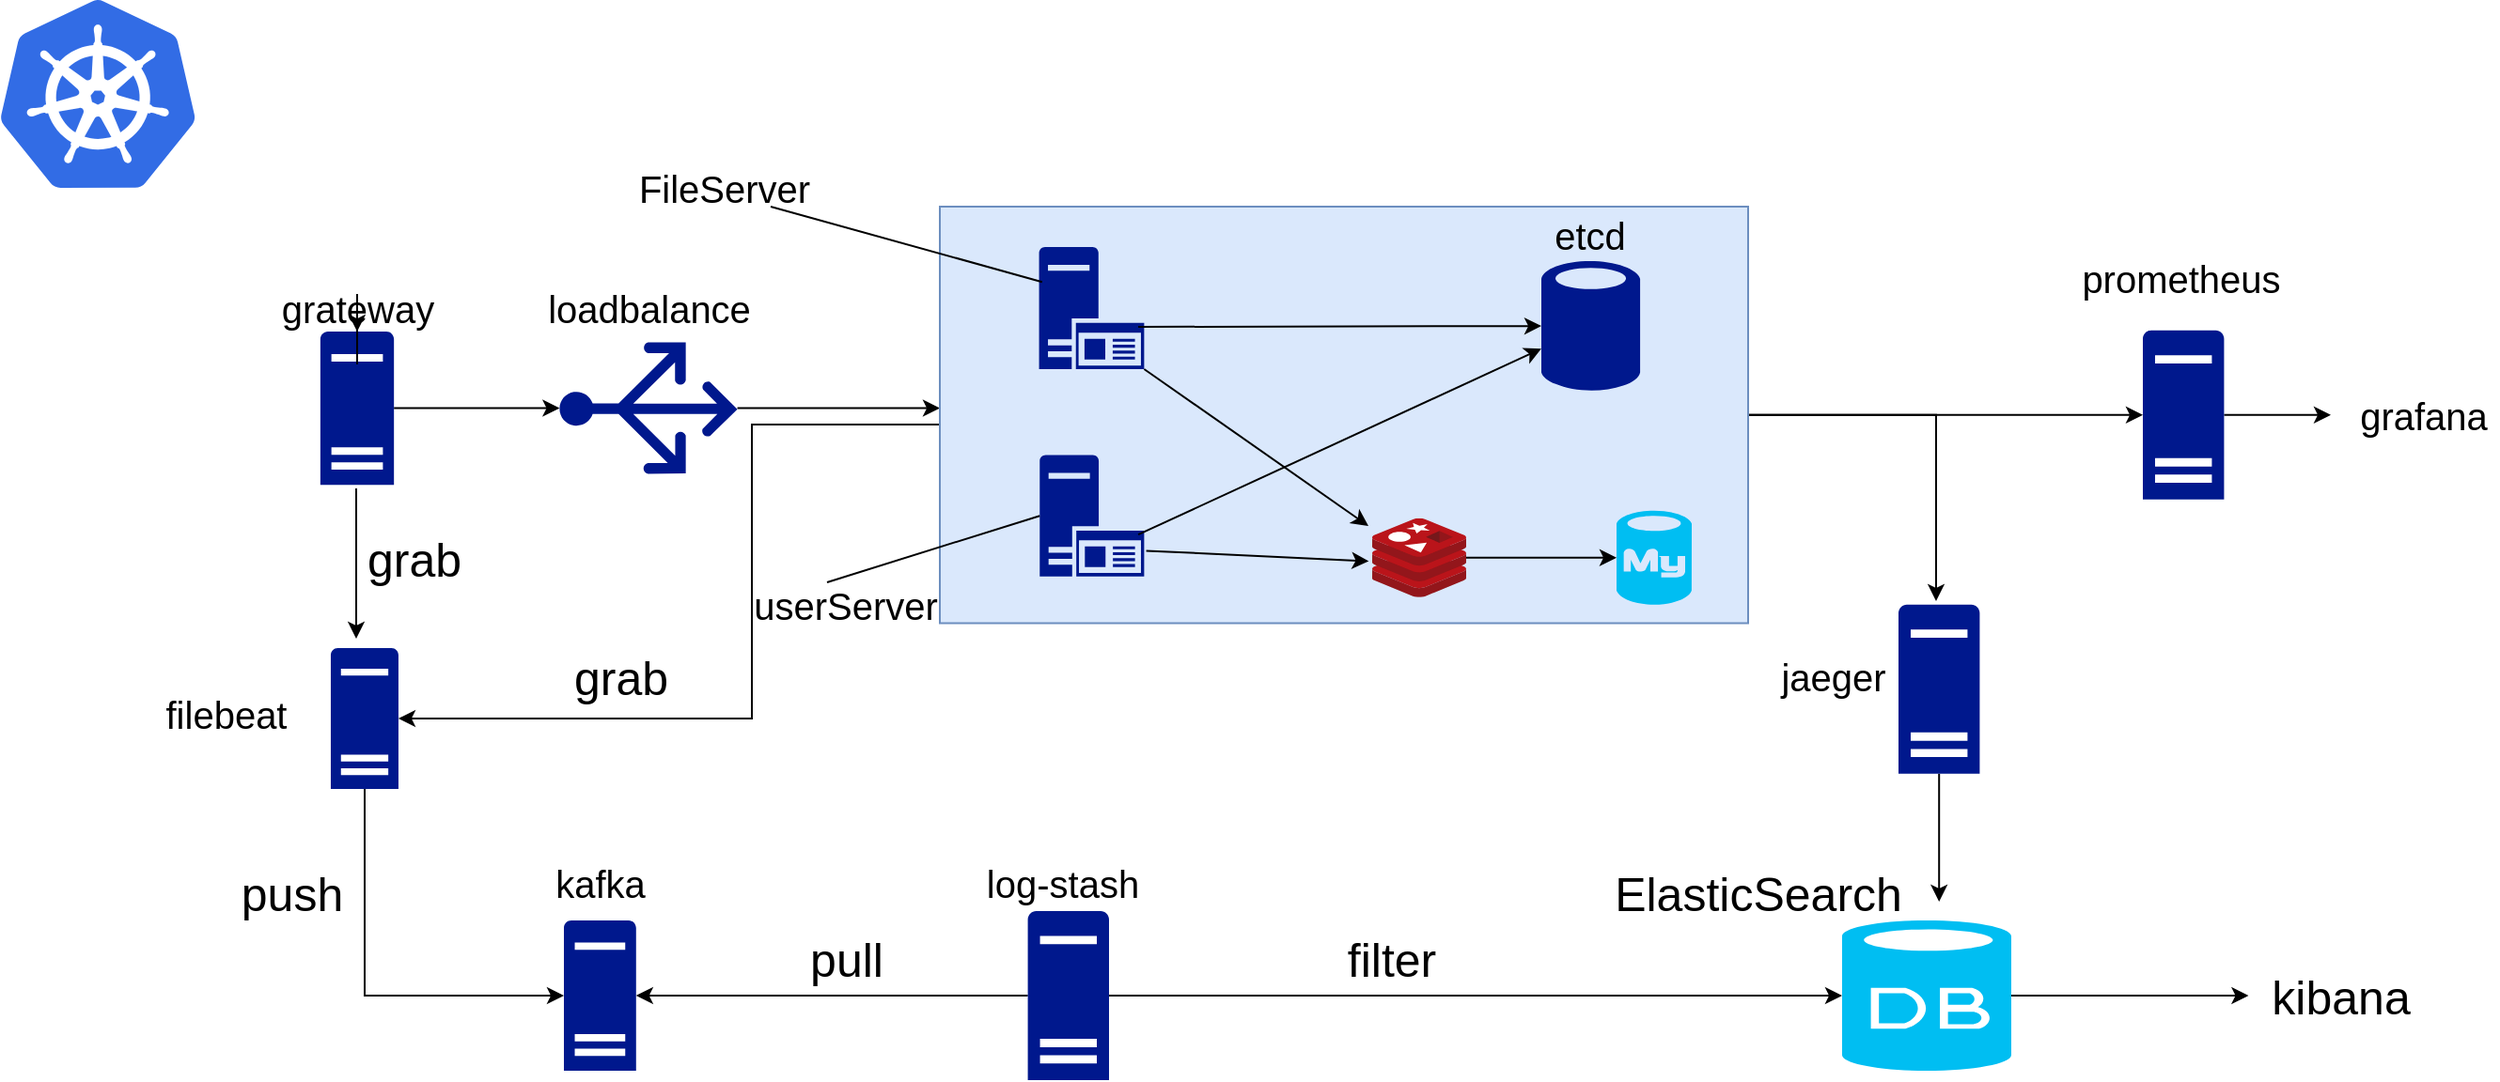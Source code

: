 <mxfile version="12.9.3" type="device"><diagram id="7gcUSTIZ7YSJ5vT40chW" name="Page-1"><mxGraphModel dx="2193" dy="632" grid="1" gridSize="10" guides="1" tooltips="1" connect="1" arrows="1" fold="1" page="1" pageScale="1" pageWidth="1169" pageHeight="827" math="0" shadow="0"><root><mxCell id="0"/><mxCell id="1" parent="0"/><mxCell id="BgYG4mhUkTzDL5xvULRk-18" style="edgeStyle=orthogonalEdgeStyle;rounded=0;orthogonalLoop=1;jettySize=auto;html=1;" parent="1" source="BgYG4mhUkTzDL5xvULRk-5" edge="1"><mxGeometry relative="1" as="geometry"><mxPoint x="340" y="457.295" as="targetPoint"/></mxGeometry></mxCell><mxCell id="BgYG4mhUkTzDL5xvULRk-5" value="" style="aspect=fixed;pointerEvents=1;shadow=0;dashed=0;html=1;strokeColor=none;labelPosition=center;verticalLabelPosition=bottom;verticalAlign=top;align=center;fillColor=#00188D;shape=mxgraph.azure.load_balancer_generic;rotation=-90;" parent="1" vertex="1"><mxGeometry x="150" y="410" width="70" height="94.59" as="geometry"/></mxCell><mxCell id="BgYG4mhUkTzDL5xvULRk-9" style="edgeStyle=orthogonalEdgeStyle;rounded=0;orthogonalLoop=1;jettySize=auto;html=1;entryX=0.5;entryY=0;entryDx=0;entryDy=0;entryPerimeter=0;" parent="1" source="BgYG4mhUkTzDL5xvULRk-6" target="BgYG4mhUkTzDL5xvULRk-5" edge="1"><mxGeometry relative="1" as="geometry"/></mxCell><mxCell id="BgYG4mhUkTzDL5xvULRk-6" value="" style="aspect=fixed;pointerEvents=1;shadow=0;dashed=0;html=1;strokeColor=none;labelPosition=center;verticalLabelPosition=bottom;verticalAlign=top;align=center;fillColor=#00188D;shape=mxgraph.mscae.enterprise.server_generic" parent="1" vertex="1"><mxGeometry x="10.43" y="416.52" width="39.15" height="81.55" as="geometry"/></mxCell><mxCell id="2t9KR0I9KcVYzGZJoxqG-3" value="" style="edgeStyle=orthogonalEdgeStyle;rounded=0;orthogonalLoop=1;jettySize=auto;html=1;" parent="1" source="BgYG4mhUkTzDL5xvULRk-10" target="BgYG4mhUkTzDL5xvULRk-6" edge="1"><mxGeometry relative="1" as="geometry"/></mxCell><mxCell id="BgYG4mhUkTzDL5xvULRk-10" value="&lt;font style=&quot;font-size: 20px&quot;&gt;grateway&lt;/font&gt;" style="text;html=1;align=center;verticalAlign=middle;resizable=0;points=[];autosize=1;" parent="1" vertex="1"><mxGeometry x="-20" y="394" width="100" height="20" as="geometry"/></mxCell><mxCell id="BgYG4mhUkTzDL5xvULRk-11" value="&lt;font style=&quot;font-size: 20px&quot;&gt;loadbalance&lt;/font&gt;" style="text;html=1;align=center;verticalAlign=middle;resizable=0;points=[];autosize=1;" parent="1" vertex="1"><mxGeometry x="125" y="394" width="120" height="20" as="geometry"/></mxCell><mxCell id="BgYG4mhUkTzDL5xvULRk-68" style="edgeStyle=orthogonalEdgeStyle;rounded=0;orthogonalLoop=1;jettySize=auto;html=1;entryX=1;entryY=0.5;entryDx=0;entryDy=0;entryPerimeter=0;" parent="1" source="BgYG4mhUkTzDL5xvULRk-17" target="BgYG4mhUkTzDL5xvULRk-62" edge="1"><mxGeometry relative="1" as="geometry"><Array as="points"><mxPoint x="240" y="466"/><mxPoint x="240" y="623"/></Array></mxGeometry></mxCell><mxCell id="BgYG4mhUkTzDL5xvULRk-105" style="edgeStyle=orthogonalEdgeStyle;rounded=0;orthogonalLoop=1;jettySize=auto;html=1;exitX=1;exitY=0.5;exitDx=0;exitDy=0;" parent="1" source="BgYG4mhUkTzDL5xvULRk-17" edge="1"><mxGeometry relative="1" as="geometry"><mxPoint x="870" y="560" as="targetPoint"/><Array as="points"><mxPoint x="870" y="461"/></Array></mxGeometry></mxCell><mxCell id="BgYG4mhUkTzDL5xvULRk-109" style="edgeStyle=orthogonalEdgeStyle;rounded=0;orthogonalLoop=1;jettySize=auto;html=1;" parent="1" source="BgYG4mhUkTzDL5xvULRk-17" edge="1"><mxGeometry relative="1" as="geometry"><mxPoint x="980" y="460.875" as="targetPoint"/></mxGeometry></mxCell><mxCell id="BgYG4mhUkTzDL5xvULRk-17" value="" style="rounded=0;whiteSpace=wrap;html=1;fillColor=#dae8fc;strokeColor=#6c8ebf;" parent="1" vertex="1"><mxGeometry x="340" y="350" width="430" height="221.75" as="geometry"/></mxCell><mxCell id="BgYG4mhUkTzDL5xvULRk-19" value="" style="verticalLabelPosition=bottom;html=1;verticalAlign=top;align=center;strokeColor=none;fillColor=#00BEF2;shape=mxgraph.azure.mysql_database;" parent="1" vertex="1"><mxGeometry x="700" y="511.89" width="40" height="50" as="geometry"/></mxCell><mxCell id="BgYG4mhUkTzDL5xvULRk-20" value="" style="aspect=fixed;pointerEvents=1;shadow=0;dashed=0;html=1;strokeColor=none;labelPosition=center;verticalLabelPosition=bottom;verticalAlign=top;align=center;fillColor=#00188D;shape=mxgraph.mscae.enterprise.application_server2" parent="1" vertex="1"><mxGeometry x="392.79" y="371.5" width="55.9" height="65" as="geometry"/></mxCell><mxCell id="BgYG4mhUkTzDL5xvULRk-21" value="" style="aspect=fixed;pointerEvents=1;shadow=0;dashed=0;html=1;strokeColor=none;labelPosition=center;verticalLabelPosition=bottom;verticalAlign=top;align=center;fillColor=#00188D;shape=mxgraph.mscae.enterprise.application_server2" parent="1" vertex="1"><mxGeometry x="393.14" y="482.3" width="55.55" height="64.59" as="geometry"/></mxCell><mxCell id="BgYG4mhUkTzDL5xvULRk-40" value="" style="endArrow=classic;html=1;" parent="1" target="BgYG4mhUkTzDL5xvULRk-48" edge="1"><mxGeometry width="50" height="50" relative="1" as="geometry"><mxPoint x="445.55" y="524.6" as="sourcePoint"/><mxPoint x="485.55" y="482.3" as="targetPoint"/></mxGeometry></mxCell><mxCell id="BgYG4mhUkTzDL5xvULRk-41" value="" style="endArrow=classic;html=1;" parent="1" target="BgYG4mhUkTzDL5xvULRk-48" edge="1"><mxGeometry width="50" height="50" relative="1" as="geometry"><mxPoint x="445.55" y="414" as="sourcePoint"/><mxPoint x="475.55" y="455" as="targetPoint"/></mxGeometry></mxCell><mxCell id="BgYG4mhUkTzDL5xvULRk-48" value="" style="aspect=fixed;pointerEvents=1;shadow=0;dashed=0;html=1;strokeColor=none;labelPosition=center;verticalLabelPosition=bottom;verticalAlign=top;align=center;fillColor=#00188D;shape=mxgraph.mscae.enterprise.database_generic" parent="1" vertex="1"><mxGeometry x="660" y="378" width="52.54" height="71" as="geometry"/></mxCell><mxCell id="BgYG4mhUkTzDL5xvULRk-50" value="&lt;font style=&quot;font-size: 20px&quot;&gt;etcd&lt;/font&gt;" style="text;html=1;strokeColor=none;fillColor=none;align=center;verticalAlign=middle;whiteSpace=wrap;rounded=0;" parent="1" vertex="1"><mxGeometry x="666.27" y="350" width="40" height="30" as="geometry"/></mxCell><mxCell id="BgYG4mhUkTzDL5xvULRk-51" value="" style="endArrow=none;html=1;entryX=0;entryY=0.5;entryDx=0;entryDy=0;entryPerimeter=0;" parent="1" target="BgYG4mhUkTzDL5xvULRk-21" edge="1"><mxGeometry width="50" height="50" relative="1" as="geometry"><mxPoint x="280" y="550" as="sourcePoint"/><mxPoint x="300" y="520" as="targetPoint"/></mxGeometry></mxCell><mxCell id="BgYG4mhUkTzDL5xvULRk-52" value="&lt;font style=&quot;font-size: 20px&quot;&gt;userServer&lt;/font&gt;" style="text;html=1;strokeColor=none;fillColor=none;align=center;verticalAlign=middle;whiteSpace=wrap;rounded=0;" parent="1" vertex="1"><mxGeometry x="270" y="551.75" width="40" height="20" as="geometry"/></mxCell><mxCell id="BgYG4mhUkTzDL5xvULRk-57" value="" style="endArrow=none;html=1;entryX=0.029;entryY=0.286;entryDx=0;entryDy=0;entryPerimeter=0;" parent="1" target="BgYG4mhUkTzDL5xvULRk-20" edge="1"><mxGeometry width="50" height="50" relative="1" as="geometry"><mxPoint x="250" y="350" as="sourcePoint"/><mxPoint x="250" y="320" as="targetPoint"/></mxGeometry></mxCell><mxCell id="BgYG4mhUkTzDL5xvULRk-58" value="&lt;font style=&quot;font-size: 20px&quot;&gt;FileServer&lt;/font&gt;" style="text;html=1;align=center;verticalAlign=middle;resizable=0;points=[];autosize=1;" parent="1" vertex="1"><mxGeometry x="170" y="330" width="110" height="20" as="geometry"/></mxCell><mxCell id="BgYG4mhUkTzDL5xvULRk-59" value="" style="endArrow=classic;html=1;" parent="1" edge="1"><mxGeometry width="50" height="50" relative="1" as="geometry"><mxPoint x="29.5" y="500" as="sourcePoint"/><mxPoint x="29.5" y="580" as="targetPoint"/><Array as="points"><mxPoint x="29.5" y="530"/><mxPoint x="29.5" y="560"/></Array></mxGeometry></mxCell><mxCell id="BgYG4mhUkTzDL5xvULRk-60" value="&lt;font style=&quot;font-size: 25px&quot;&gt;grab&lt;/font&gt;" style="text;html=1;align=center;verticalAlign=middle;resizable=0;points=[];autosize=1;" parent="1" vertex="1"><mxGeometry x="25" y="526.89" width="70" height="20" as="geometry"/></mxCell><mxCell id="BgYG4mhUkTzDL5xvULRk-77" style="edgeStyle=orthogonalEdgeStyle;rounded=0;orthogonalLoop=1;jettySize=auto;html=1;entryX=0;entryY=0.5;entryDx=0;entryDy=0;entryPerimeter=0;" parent="1" source="BgYG4mhUkTzDL5xvULRk-62" target="BgYG4mhUkTzDL5xvULRk-75" edge="1"><mxGeometry relative="1" as="geometry"><Array as="points"><mxPoint x="34" y="770"/></Array></mxGeometry></mxCell><mxCell id="BgYG4mhUkTzDL5xvULRk-62" value="" style="aspect=fixed;pointerEvents=1;shadow=0;dashed=0;html=1;strokeColor=none;labelPosition=center;verticalLabelPosition=bottom;verticalAlign=top;align=center;fillColor=#00188D;shape=mxgraph.mscae.enterprise.server_generic" parent="1" vertex="1"><mxGeometry x="15.98" y="585" width="36" height="75" as="geometry"/></mxCell><mxCell id="BgYG4mhUkTzDL5xvULRk-63" value="&lt;font style=&quot;font-size: 20px&quot;&gt;filebeat&lt;/font&gt;" style="text;html=1;align=center;verticalAlign=middle;resizable=0;points=[];autosize=1;" parent="1" vertex="1"><mxGeometry x="-80" y="610" width="80" height="20" as="geometry"/></mxCell><mxCell id="BgYG4mhUkTzDL5xvULRk-73" value="&lt;font style=&quot;font-size: 25px&quot;&gt;grab&lt;/font&gt;" style="text;html=1;align=center;verticalAlign=middle;resizable=0;points=[];autosize=1;" parent="1" vertex="1"><mxGeometry x="135" y="590" width="70" height="20" as="geometry"/></mxCell><mxCell id="BgYG4mhUkTzDL5xvULRk-75" value="" style="aspect=fixed;pointerEvents=1;shadow=0;dashed=0;html=1;strokeColor=none;labelPosition=center;verticalLabelPosition=bottom;verticalAlign=top;align=center;fillColor=#00188D;shape=mxgraph.mscae.enterprise.server_generic" parent="1" vertex="1"><mxGeometry x="140" y="730" width="38.4" height="80" as="geometry"/></mxCell><mxCell id="BgYG4mhUkTzDL5xvULRk-76" value="&lt;font style=&quot;font-size: 20px&quot;&gt;kafka&lt;/font&gt;" style="text;html=1;align=center;verticalAlign=middle;resizable=0;points=[];autosize=1;" parent="1" vertex="1"><mxGeometry x="129.2" y="700" width="60" height="20" as="geometry"/></mxCell><mxCell id="BgYG4mhUkTzDL5xvULRk-89" style="edgeStyle=orthogonalEdgeStyle;rounded=0;orthogonalLoop=1;jettySize=auto;html=1;entryX=1;entryY=0.5;entryDx=0;entryDy=0;entryPerimeter=0;" parent="1" source="BgYG4mhUkTzDL5xvULRk-79" target="BgYG4mhUkTzDL5xvULRk-75" edge="1"><mxGeometry relative="1" as="geometry"><mxPoint x="190" y="775" as="targetPoint"/></mxGeometry></mxCell><mxCell id="BgYG4mhUkTzDL5xvULRk-92" style="edgeStyle=orthogonalEdgeStyle;rounded=0;orthogonalLoop=1;jettySize=auto;html=1;entryX=0;entryY=0.5;entryDx=0;entryDy=0;entryPerimeter=0;" parent="1" source="BgYG4mhUkTzDL5xvULRk-79" target="BgYG4mhUkTzDL5xvULRk-93" edge="1"><mxGeometry relative="1" as="geometry"><mxPoint x="740" y="770" as="targetPoint"/></mxGeometry></mxCell><mxCell id="BgYG4mhUkTzDL5xvULRk-79" value="" style="aspect=fixed;pointerEvents=1;shadow=0;dashed=0;html=1;strokeColor=none;labelPosition=center;verticalLabelPosition=bottom;verticalAlign=top;align=center;fillColor=#00188D;shape=mxgraph.mscae.enterprise.server_generic" parent="1" vertex="1"><mxGeometry x="386.8" y="725" width="43.2" height="90" as="geometry"/></mxCell><mxCell id="BgYG4mhUkTzDL5xvULRk-80" value="&lt;font style=&quot;font-size: 20px&quot;&gt;log-stash&lt;/font&gt;" style="text;html=1;align=center;verticalAlign=middle;resizable=0;points=[];autosize=1;" parent="1" vertex="1"><mxGeometry x="355" y="700" width="100" height="20" as="geometry"/></mxCell><mxCell id="BgYG4mhUkTzDL5xvULRk-98" style="edgeStyle=orthogonalEdgeStyle;rounded=0;orthogonalLoop=1;jettySize=auto;html=1;entryX=0;entryY=0.5;entryDx=0;entryDy=0;entryPerimeter=0;" parent="1" source="BgYG4mhUkTzDL5xvULRk-82" target="BgYG4mhUkTzDL5xvULRk-19" edge="1"><mxGeometry relative="1" as="geometry"/></mxCell><mxCell id="BgYG4mhUkTzDL5xvULRk-82" value="" style="aspect=fixed;html=1;points=[];align=center;image;fontSize=12;image=img/lib/mscae/Cache_Redis_Product.svg;fillColor=none;" parent="1" vertex="1"><mxGeometry x="570" y="515.89" width="50" height="42" as="geometry"/></mxCell><mxCell id="BgYG4mhUkTzDL5xvULRk-88" value="&lt;font style=&quot;font-size: 25px&quot;&gt;filter&lt;/font&gt;" style="text;html=1;align=center;verticalAlign=middle;resizable=0;points=[];autosize=1;" parent="1" vertex="1"><mxGeometry x="549.73" y="740" width="60" height="20" as="geometry"/></mxCell><mxCell id="BgYG4mhUkTzDL5xvULRk-90" value="&lt;font style=&quot;font-size: 25px&quot;&gt;pull&lt;/font&gt;" style="text;html=1;align=center;verticalAlign=middle;resizable=0;points=[];autosize=1;" parent="1" vertex="1"><mxGeometry x="265" y="740" width="50" height="20" as="geometry"/></mxCell><mxCell id="BgYG4mhUkTzDL5xvULRk-91" value="&lt;font style=&quot;font-size: 25px&quot;&gt;push&lt;/font&gt;" style="text;html=1;align=center;verticalAlign=middle;resizable=0;points=[];autosize=1;" parent="1" vertex="1"><mxGeometry x="-40" y="705" width="70" height="20" as="geometry"/></mxCell><mxCell id="BgYG4mhUkTzDL5xvULRk-95" style="edgeStyle=orthogonalEdgeStyle;rounded=0;orthogonalLoop=1;jettySize=auto;html=1;entryX=-0.042;entryY=0.5;entryDx=0;entryDy=0;entryPerimeter=0;" parent="1" source="BgYG4mhUkTzDL5xvULRk-93" target="BgYG4mhUkTzDL5xvULRk-96" edge="1"><mxGeometry relative="1" as="geometry"><mxPoint x="960" y="770" as="targetPoint"/></mxGeometry></mxCell><mxCell id="BgYG4mhUkTzDL5xvULRk-93" value="" style="verticalLabelPosition=bottom;html=1;verticalAlign=top;align=center;strokeColor=none;fillColor=#00BEF2;shape=mxgraph.azure.database;" parent="1" vertex="1"><mxGeometry x="820" y="730" width="90" height="80" as="geometry"/></mxCell><mxCell id="BgYG4mhUkTzDL5xvULRk-94" value="&lt;font style=&quot;font-size: 25px&quot;&gt;ElasticSearch&lt;/font&gt;" style="text;html=1;align=center;verticalAlign=middle;resizable=0;points=[];autosize=1;" parent="1" vertex="1"><mxGeometry x="690" y="705" width="170" height="20" as="geometry"/></mxCell><mxCell id="BgYG4mhUkTzDL5xvULRk-96" value="&lt;font style=&quot;font-size: 25px&quot;&gt;kibana&lt;/font&gt;" style="text;html=1;align=center;verticalAlign=middle;resizable=0;points=[];autosize=1;" parent="1" vertex="1"><mxGeometry x="1040" y="760" width="90" height="20" as="geometry"/></mxCell><mxCell id="BgYG4mhUkTzDL5xvULRk-102" value="" style="endArrow=classic;html=1;exitX=1;exitY=1;exitDx=0;exitDy=0;exitPerimeter=0;" parent="1" source="BgYG4mhUkTzDL5xvULRk-20" edge="1"><mxGeometry width="50" height="50" relative="1" as="geometry"><mxPoint x="720" y="560" as="sourcePoint"/><mxPoint x="568" y="520" as="targetPoint"/></mxGeometry></mxCell><mxCell id="BgYG4mhUkTzDL5xvULRk-103" value="" style="endArrow=classic;html=1;entryX=-0.036;entryY=0.545;entryDx=0;entryDy=0;entryPerimeter=0;exitX=1.02;exitY=0.788;exitDx=0;exitDy=0;exitPerimeter=0;" parent="1" source="BgYG4mhUkTzDL5xvULRk-21" target="BgYG4mhUkTzDL5xvULRk-82" edge="1"><mxGeometry width="50" height="50" relative="1" as="geometry"><mxPoint x="720" y="560" as="sourcePoint"/><mxPoint x="770" y="510" as="targetPoint"/></mxGeometry></mxCell><mxCell id="BgYG4mhUkTzDL5xvULRk-106" value="&lt;font style=&quot;font-size: 20px&quot;&gt;jaeger&lt;/font&gt;" style="text;html=1;align=center;verticalAlign=middle;resizable=0;points=[];autosize=1;" parent="1" vertex="1"><mxGeometry x="780" y="590" width="70" height="20" as="geometry"/></mxCell><mxCell id="BgYG4mhUkTzDL5xvULRk-108" style="edgeStyle=orthogonalEdgeStyle;rounded=0;orthogonalLoop=1;jettySize=auto;html=1;" parent="1" source="BgYG4mhUkTzDL5xvULRk-107" edge="1"><mxGeometry relative="1" as="geometry"><mxPoint x="871.6" y="720" as="targetPoint"/></mxGeometry></mxCell><mxCell id="BgYG4mhUkTzDL5xvULRk-107" value="" style="aspect=fixed;pointerEvents=1;shadow=0;dashed=0;html=1;strokeColor=none;labelPosition=center;verticalLabelPosition=bottom;verticalAlign=top;align=center;fillColor=#00188D;shape=mxgraph.mscae.enterprise.server_generic" parent="1" vertex="1"><mxGeometry x="850" y="561.89" width="43.2" height="90" as="geometry"/></mxCell><mxCell id="BgYG4mhUkTzDL5xvULRk-110" value="&lt;font style=&quot;font-size: 20px&quot;&gt;prometheus&lt;/font&gt;" style="text;html=1;align=center;verticalAlign=middle;resizable=0;points=[];autosize=1;" parent="1" vertex="1"><mxGeometry x="940" y="378" width="120" height="20" as="geometry"/></mxCell><mxCell id="BgYG4mhUkTzDL5xvULRk-112" style="edgeStyle=orthogonalEdgeStyle;rounded=0;orthogonalLoop=1;jettySize=auto;html=1;" parent="1" source="BgYG4mhUkTzDL5xvULRk-111" edge="1"><mxGeometry relative="1" as="geometry"><mxPoint x="1080" y="460.88" as="targetPoint"/></mxGeometry></mxCell><mxCell id="BgYG4mhUkTzDL5xvULRk-111" value="" style="aspect=fixed;pointerEvents=1;shadow=0;dashed=0;html=1;strokeColor=none;labelPosition=center;verticalLabelPosition=bottom;verticalAlign=top;align=center;fillColor=#00188D;shape=mxgraph.mscae.enterprise.server_generic" parent="1" vertex="1"><mxGeometry x="980" y="415.88" width="43.2" height="90" as="geometry"/></mxCell><mxCell id="BgYG4mhUkTzDL5xvULRk-113" value="&lt;font style=&quot;font-size: 20px&quot;&gt;grafana&lt;/font&gt;" style="text;html=1;align=center;verticalAlign=middle;resizable=0;points=[];autosize=1;" parent="1" vertex="1"><mxGeometry x="1089" y="450.88" width="80" height="20" as="geometry"/></mxCell><mxCell id="BgYG4mhUkTzDL5xvULRk-114" value="" style="aspect=fixed;html=1;points=[];align=center;image;fontSize=12;image=img/lib/mscae/Kubernetes.svg;fillColor=none;" parent="1" vertex="1"><mxGeometry x="-160" y="240" width="104.17" height="100" as="geometry"/></mxCell></root></mxGraphModel></diagram></mxfile>